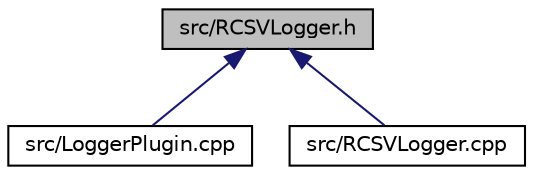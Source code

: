 digraph "src/RCSVLogger.h"
{
  edge [fontname="Helvetica",fontsize="10",labelfontname="Helvetica",labelfontsize="10"];
  node [fontname="Helvetica",fontsize="10",shape=record];
  Node4 [label="src/RCSVLogger.h",height=0.2,width=0.4,color="black", fillcolor="grey75", style="filled", fontcolor="black"];
  Node4 -> Node5 [dir="back",color="midnightblue",fontsize="10",style="solid",fontname="Helvetica"];
  Node5 [label="src/LoggerPlugin.cpp",height=0.2,width=0.4,color="black", fillcolor="white", style="filled",URL="$LoggerPlugin_8cpp.html",tooltip="Implementation of the object that exposes the Logger plugin components as QML objects. "];
  Node4 -> Node6 [dir="back",color="midnightblue",fontsize="10",style="solid",fontname="Helvetica"];
  Node6 [label="src/RCSVLogger.cpp",height=0.2,width=0.4,color="black", fillcolor="white", style="filled",URL="$RCSVLogger_8cpp.html",tooltip="Source for a QML CSV file logger with robust data transfer capability. "];
}
